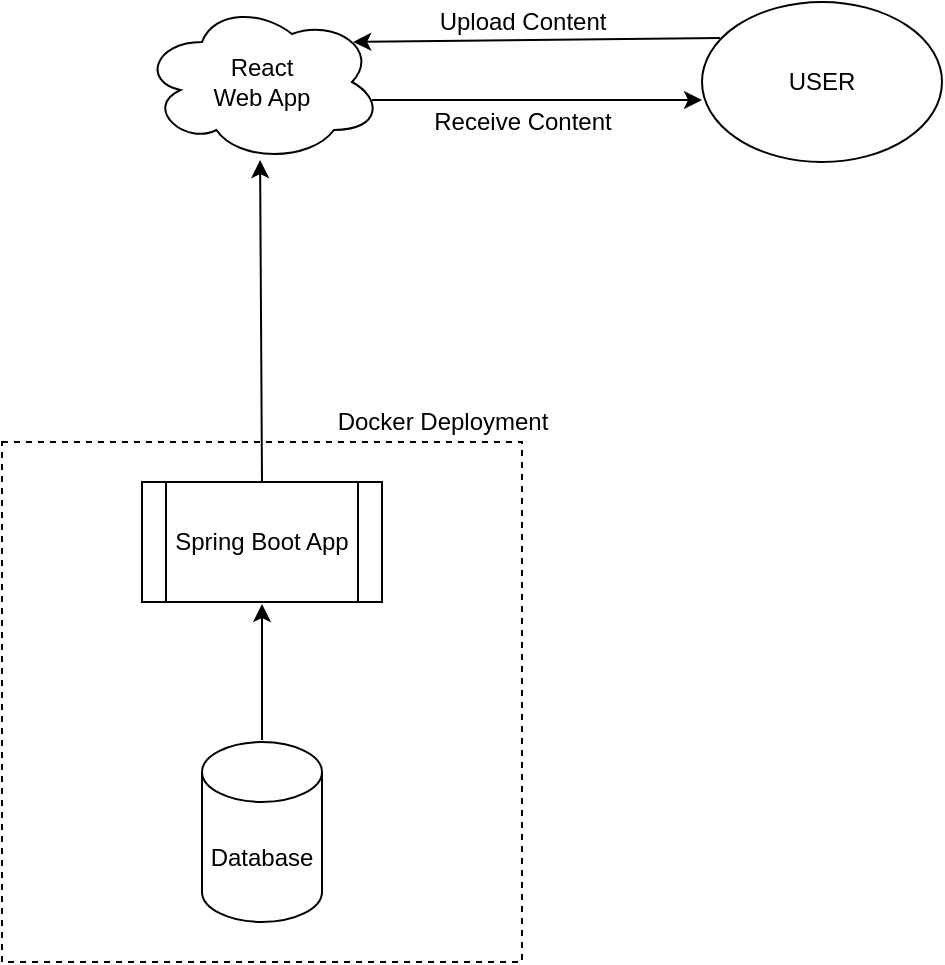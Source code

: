 <mxfile version="13.8.5" type="github">
  <diagram name="Page-1" id="e7e014a7-5840-1c2e-5031-d8a46d1fe8dd">
    <mxGraphModel dx="946" dy="614" grid="1" gridSize="10" guides="1" tooltips="1" connect="1" arrows="1" fold="1" page="1" pageScale="1" pageWidth="1169" pageHeight="826" background="#ffffff" math="0" shadow="0">
      <root>
        <mxCell id="0" />
        <mxCell id="1" parent="0" />
        <mxCell id="Yw6J5f8Es5bMAR9B_xDt-41" value="Database" style="shape=cylinder3;whiteSpace=wrap;html=1;boundedLbl=1;backgroundOutline=1;size=15;" vertex="1" parent="1">
          <mxGeometry x="340" y="490" width="60" height="90" as="geometry" />
        </mxCell>
        <mxCell id="Yw6J5f8Es5bMAR9B_xDt-42" value="Spring Boot App" style="shape=process;whiteSpace=wrap;html=1;backgroundOutline=1;" vertex="1" parent="1">
          <mxGeometry x="310" y="360" width="120" height="60" as="geometry" />
        </mxCell>
        <mxCell id="Yw6J5f8Es5bMAR9B_xDt-43" value="" style="endArrow=classic;html=1;" edge="1" parent="1">
          <mxGeometry width="50" height="50" relative="1" as="geometry">
            <mxPoint x="370" y="489" as="sourcePoint" />
            <mxPoint x="370" y="421" as="targetPoint" />
          </mxGeometry>
        </mxCell>
        <mxCell id="Yw6J5f8Es5bMAR9B_xDt-44" value="React&lt;br&gt;Web App&lt;br&gt;" style="ellipse;shape=cloud;whiteSpace=wrap;html=1;" vertex="1" parent="1">
          <mxGeometry x="310" y="120" width="120" height="80" as="geometry" />
        </mxCell>
        <mxCell id="Yw6J5f8Es5bMAR9B_xDt-45" value="" style="endArrow=classic;html=1;exitX=0.5;exitY=0;exitDx=0;exitDy=0;entryX=0.492;entryY=0.988;entryDx=0;entryDy=0;entryPerimeter=0;" edge="1" parent="1" source="Yw6J5f8Es5bMAR9B_xDt-42" target="Yw6J5f8Es5bMAR9B_xDt-44">
          <mxGeometry width="50" height="50" relative="1" as="geometry">
            <mxPoint x="530" y="450" as="sourcePoint" />
            <mxPoint x="580" y="400" as="targetPoint" />
          </mxGeometry>
        </mxCell>
        <mxCell id="Yw6J5f8Es5bMAR9B_xDt-46" value="" style="whiteSpace=wrap;html=1;aspect=fixed;fillColor=none;dashed=1;" vertex="1" parent="1">
          <mxGeometry x="240" y="340" width="260" height="260" as="geometry" />
        </mxCell>
        <mxCell id="Yw6J5f8Es5bMAR9B_xDt-47" value="Docker Deployment" style="text;html=1;align=center;verticalAlign=middle;resizable=0;points=[];autosize=1;" vertex="1" parent="1">
          <mxGeometry x="400" y="320" width="120" height="20" as="geometry" />
        </mxCell>
        <mxCell id="Yw6J5f8Es5bMAR9B_xDt-50" value="USER" style="ellipse;whiteSpace=wrap;html=1;fillColor=none;" vertex="1" parent="1">
          <mxGeometry x="590" y="120" width="120" height="80" as="geometry" />
        </mxCell>
        <mxCell id="Yw6J5f8Es5bMAR9B_xDt-51" value="" style="endArrow=classic;html=1;entryX=0.88;entryY=0.25;entryDx=0;entryDy=0;entryPerimeter=0;exitX=0.075;exitY=0.225;exitDx=0;exitDy=0;exitPerimeter=0;" edge="1" parent="1" source="Yw6J5f8Es5bMAR9B_xDt-50" target="Yw6J5f8Es5bMAR9B_xDt-44">
          <mxGeometry width="50" height="50" relative="1" as="geometry">
            <mxPoint x="530" y="430" as="sourcePoint" />
            <mxPoint x="580" y="380" as="targetPoint" />
          </mxGeometry>
        </mxCell>
        <mxCell id="Yw6J5f8Es5bMAR9B_xDt-52" value="Upload Content" style="text;html=1;align=center;verticalAlign=middle;resizable=0;points=[];autosize=1;" vertex="1" parent="1">
          <mxGeometry x="450" y="120" width="100" height="20" as="geometry" />
        </mxCell>
        <mxCell id="Yw6J5f8Es5bMAR9B_xDt-53" value="" style="endArrow=classic;html=1;" edge="1" parent="1">
          <mxGeometry width="50" height="50" relative="1" as="geometry">
            <mxPoint x="425" y="169" as="sourcePoint" />
            <mxPoint x="590" y="169" as="targetPoint" />
          </mxGeometry>
        </mxCell>
        <mxCell id="Yw6J5f8Es5bMAR9B_xDt-54" value="Receive Content" style="text;html=1;align=center;verticalAlign=middle;resizable=0;points=[];autosize=1;" vertex="1" parent="1">
          <mxGeometry x="450" y="170" width="100" height="20" as="geometry" />
        </mxCell>
      </root>
    </mxGraphModel>
  </diagram>
</mxfile>
